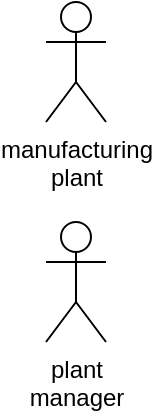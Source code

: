 <mxfile version="21.0.10" type="github">
  <diagram name="페이지-1" id="lzwnEvJdzLG3fcHL6hEd">
    <mxGraphModel dx="508" dy="577" grid="1" gridSize="10" guides="1" tooltips="1" connect="1" arrows="1" fold="1" page="1" pageScale="1" pageWidth="827" pageHeight="1169" math="0" shadow="0">
      <root>
        <mxCell id="0" />
        <mxCell id="1" parent="0" />
        <mxCell id="eGoWa1pfNh_3Zk2s7A7b-1" value="manufacturing&lt;br&gt;plant" style="shape=umlActor;verticalLabelPosition=bottom;verticalAlign=top;html=1;outlineConnect=0;" vertex="1" parent="1">
          <mxGeometry x="80" y="100" width="30" height="60" as="geometry" />
        </mxCell>
        <mxCell id="eGoWa1pfNh_3Zk2s7A7b-4" value="plant&lt;br&gt;manager" style="shape=umlActor;verticalLabelPosition=bottom;verticalAlign=top;html=1;outlineConnect=0;" vertex="1" parent="1">
          <mxGeometry x="80" y="210" width="30" height="60" as="geometry" />
        </mxCell>
      </root>
    </mxGraphModel>
  </diagram>
</mxfile>
